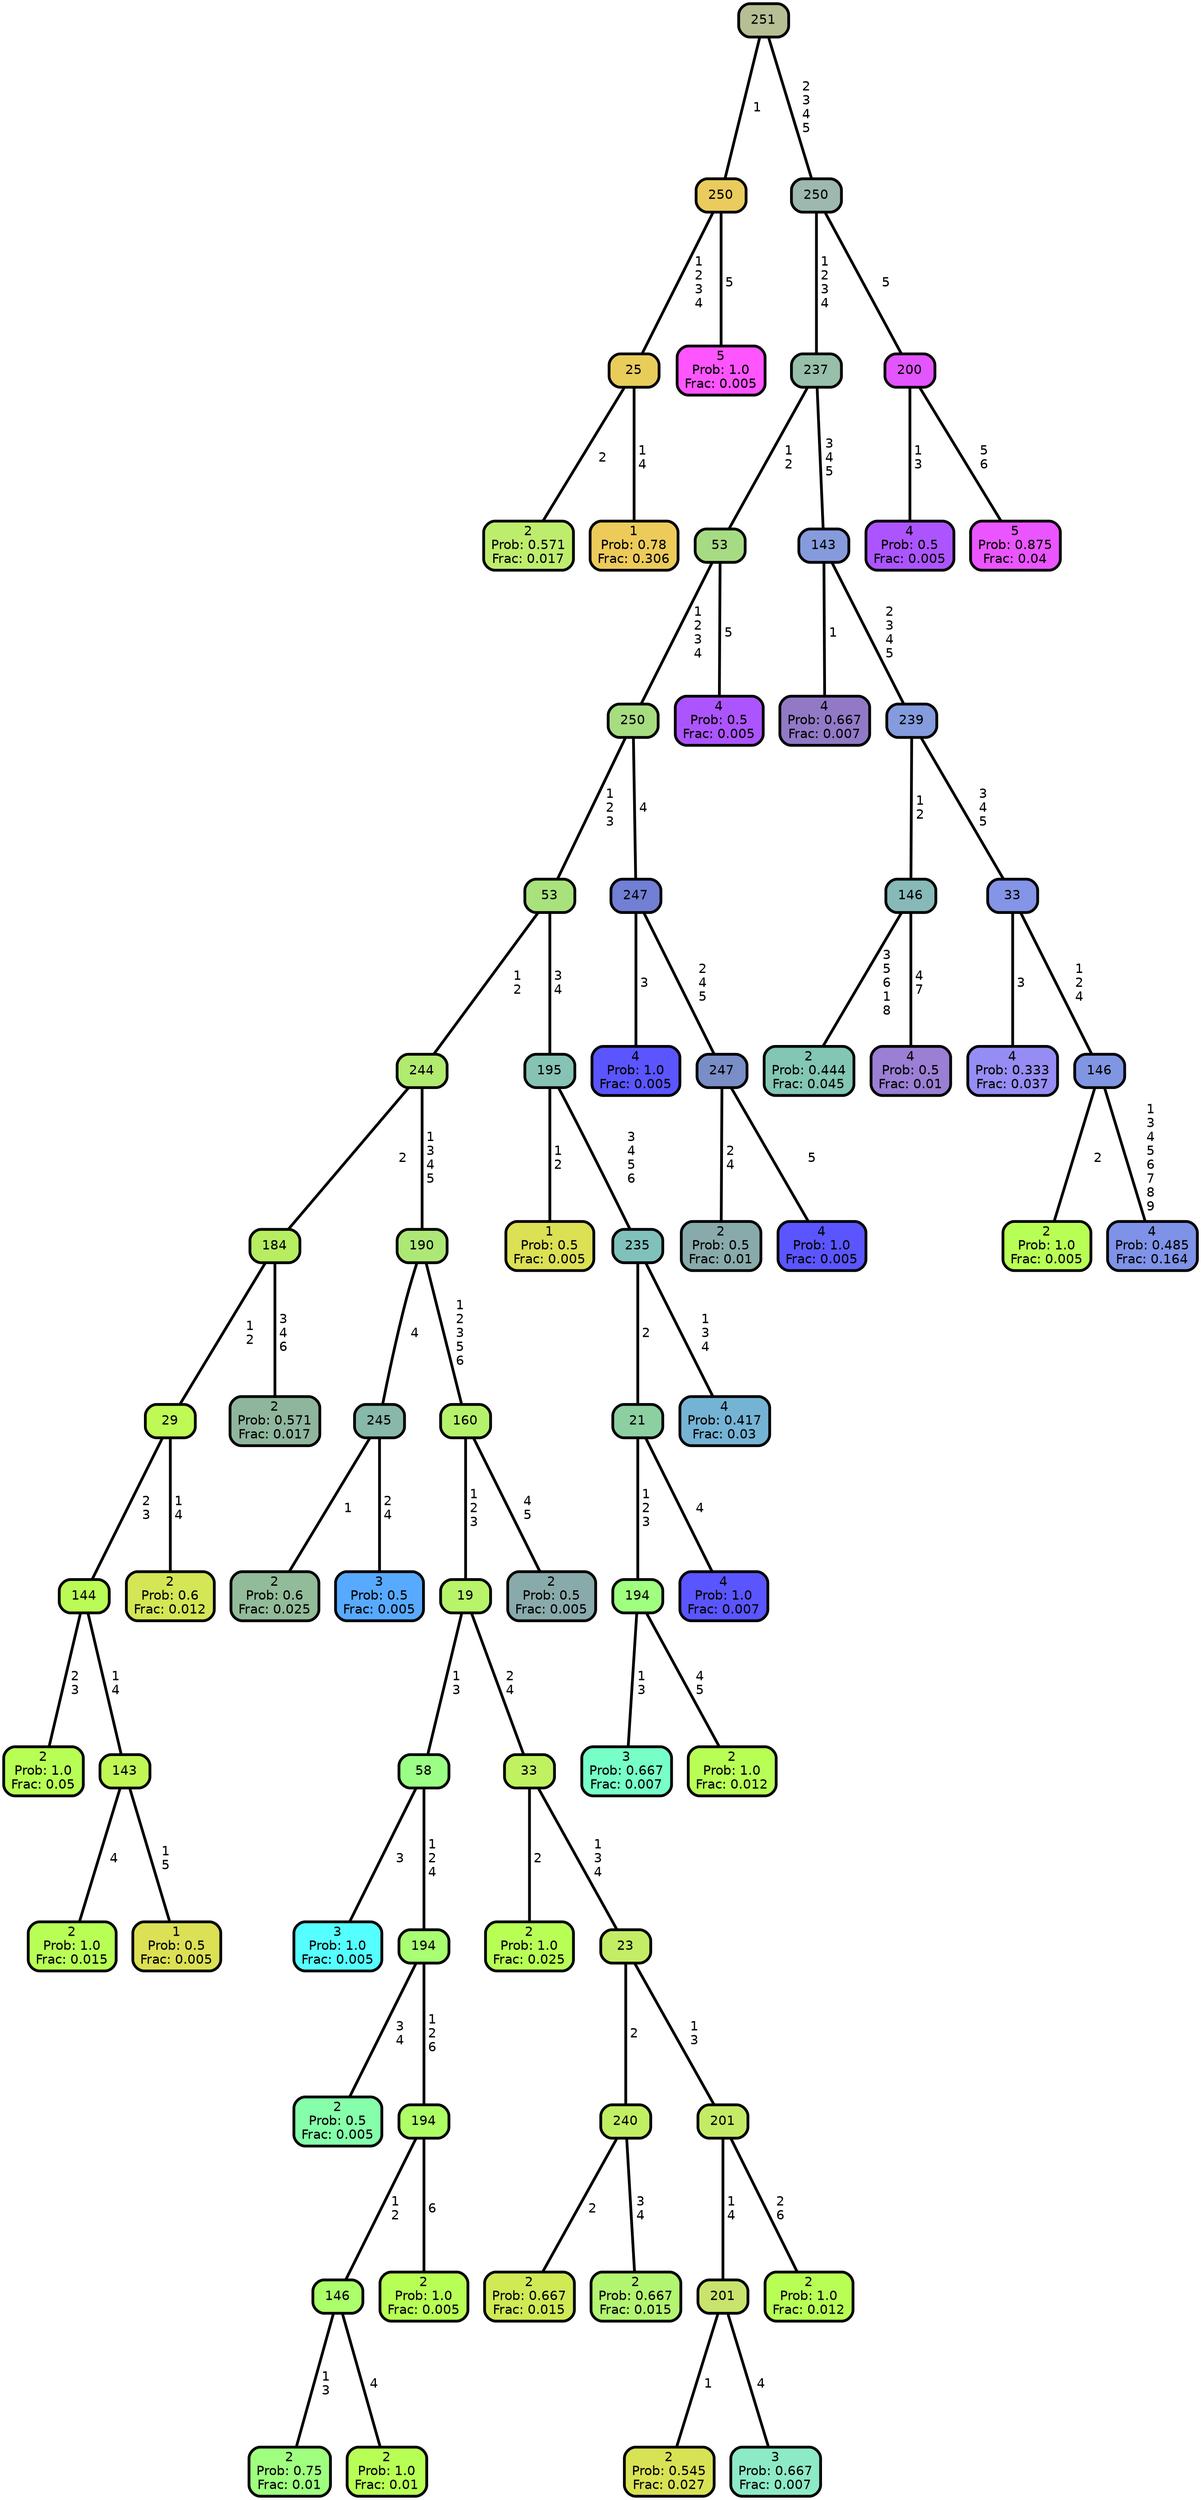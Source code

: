 graph Tree {
node [shape=box, style="filled, rounded",color="black",penwidth="3",fontcolor="black",                 fontname=helvetica] ;
graph [ranksep="0 equally", splines=straight,                 bgcolor=transparent, dpi=200] ;
edge [fontname=helvetica, color=black] ;
0 [label="2
Prob: 0.571
Frac: 0.017", fillcolor="#beed6d"] ;
1 [label="25", fillcolor="#e9cd5b"] ;
2 [label="1
Prob: 0.78
Frac: 0.306", fillcolor="#eccb5a"] ;
3 [label="250", fillcolor="#eacb5e"] ;
4 [label="5
Prob: 1.0
Frac: 0.005", fillcolor="#ff55ff"] ;
5 [label="251", fillcolor="#b6bf94"] ;
6 [label="2
Prob: 1.0
Frac: 0.05", fillcolor="#b8ff55"] ;
7 [label="144", fillcolor="#bafc55"] ;
8 [label="2
Prob: 1.0
Frac: 0.015", fillcolor="#b8ff55"] ;
9 [label="143", fillcolor="#c0f755"] ;
10 [label="1
Prob: 0.5
Frac: 0.005", fillcolor="#dbe055"] ;
11 [label="29", fillcolor="#bef955"] ;
12 [label="2
Prob: 0.6
Frac: 0.012", fillcolor="#d4e655"] ;
13 [label="184", fillcolor="#b6ed61"] ;
14 [label="2
Prob: 0.571
Frac: 0.017", fillcolor="#8fb69d"] ;
15 [label="244", fillcolor="#b0ea6f"] ;
16 [label="2
Prob: 0.6
Frac: 0.025", fillcolor="#92bb99"] ;
17 [label="245", fillcolor="#88b8aa"] ;
18 [label="3
Prob: 0.5
Frac: 0.005", fillcolor="#57aaff"] ;
19 [label="190", fillcolor="#ade877"] ;
20 [label="3
Prob: 1.0
Frac: 0.005", fillcolor="#55ffff"] ;
21 [label="58", fillcolor="#9bff85"] ;
22 [label="2
Prob: 0.5
Frac: 0.005", fillcolor="#86ffaa"] ;
23 [label="194", fillcolor="#a7ff71"] ;
24 [label="2
Prob: 0.75
Frac: 0.01", fillcolor="#9fff7f"] ;
25 [label="146", fillcolor="#abff6a"] ;
26 [label="2
Prob: 1.0
Frac: 0.01", fillcolor="#b8ff55"] ;
27 [label="194", fillcolor="#aeff66"] ;
28 [label="2
Prob: 1.0
Frac: 0.005", fillcolor="#b8ff55"] ;
29 [label="19", fillcolor="#b7f46a"] ;
30 [label="2
Prob: 1.0
Frac: 0.025", fillcolor="#b8ff55"] ;
31 [label="33", fillcolor="#c0f161"] ;
32 [label="2
Prob: 0.667
Frac: 0.015", fillcolor="#cfea55"] ;
33 [label="240", fillcolor="#c1ef63"] ;
34 [label="2
Prob: 0.667
Frac: 0.015", fillcolor="#b3f471"] ;
35 [label="23", fillcolor="#c3ed65"] ;
36 [label="2
Prob: 0.545
Frac: 0.027", fillcolor="#d8e255"] ;
37 [label="201", fillcolor="#c8e46d"] ;
38 [label="3
Prob: 0.667
Frac: 0.007", fillcolor="#8deac6"] ;
39 [label="201", fillcolor="#c4eb66"] ;
40 [label="2
Prob: 1.0
Frac: 0.012", fillcolor="#b8ff55"] ;
41 [label="160", fillcolor="#b5f26c"] ;
42 [label="2
Prob: 0.5
Frac: 0.005", fillcolor="#89aaaa"] ;
43 [label="53", fillcolor="#a9e27c"] ;
44 [label="1
Prob: 0.5
Frac: 0.005", fillcolor="#dbe055"] ;
45 [label="195", fillcolor="#87c3b4"] ;
46 [label="3
Prob: 0.667
Frac: 0.007", fillcolor="#76ffc6"] ;
47 [label="194", fillcolor="#9fff7f"] ;
48 [label="2
Prob: 1.0
Frac: 0.012", fillcolor="#b8ff55"] ;
49 [label="21", fillcolor="#8cd0a2"] ;
50 [label="4
Prob: 1.0
Frac: 0.007", fillcolor="#5a55ff"] ;
51 [label="235", fillcolor="#80c1bc"] ;
52 [label="4
Prob: 0.417
Frac: 0.03", fillcolor="#75b3d4"] ;
53 [label="250", fillcolor="#a6dd81"] ;
54 [label="4
Prob: 1.0
Frac: 0.005", fillcolor="#5a55ff"] ;
55 [label="247", fillcolor="#717fd4"] ;
56 [label="2
Prob: 0.5
Frac: 0.01", fillcolor="#89aaaa"] ;
57 [label="247", fillcolor="#798dc6"] ;
58 [label="4
Prob: 1.0
Frac: 0.005", fillcolor="#5a55ff"] ;
59 [label="53", fillcolor="#a6db83"] ;
60 [label="4
Prob: 0.5
Frac: 0.005", fillcolor="#ac55ff"] ;
61 [label="237", fillcolor="#97bfa9"] ;
62 [label="4
Prob: 0.667
Frac: 0.007", fillcolor="#9179c6"] ;
63 [label="143", fillcolor="#859bdc"] ;
64 [label="2
Prob: 0.444
Frac: 0.045", fillcolor="#82c6b3"] ;
65 [label="146", fillcolor="#87b9b9"] ;
66 [label="4
Prob: 0.5
Frac: 0.01", fillcolor="#9a7fd4"] ;
67 [label="239", fillcolor="#849cdd"] ;
68 [label="4
Prob: 0.333
Frac: 0.037", fillcolor="#958df3"] ;
69 [label="33", fillcolor="#8494e6"] ;
70 [label="2
Prob: 1.0
Frac: 0.005", fillcolor="#b8ff55"] ;
71 [label="146", fillcolor="#8096e3"] ;
72 [label="4
Prob: 0.485
Frac: 0.164", fillcolor="#7e92e7"] ;
73 [label="250", fillcolor="#9db8af"] ;
74 [label="4
Prob: 0.5
Frac: 0.005", fillcolor="#ac55ff"] ;
75 [label="200", fillcolor="#e355ff"] ;
76 [label="5
Prob: 0.875
Frac: 0.04", fillcolor="#ea55ff"] ;
1 -- 0 [label=" 2",penwidth=3] ;
1 -- 2 [label=" 1\n 4",penwidth=3] ;
3 -- 1 [label=" 1\n 2\n 3\n 4",penwidth=3] ;
3 -- 4 [label=" 5",penwidth=3] ;
5 -- 3 [label=" 1",penwidth=3] ;
5 -- 73 [label=" 2\n 3\n 4\n 5",penwidth=3] ;
7 -- 6 [label=" 2\n 3",penwidth=3] ;
7 -- 9 [label=" 1\n 4",penwidth=3] ;
9 -- 8 [label=" 4",penwidth=3] ;
9 -- 10 [label=" 1\n 5",penwidth=3] ;
11 -- 7 [label=" 2\n 3",penwidth=3] ;
11 -- 12 [label=" 1\n 4",penwidth=3] ;
13 -- 11 [label=" 1\n 2",penwidth=3] ;
13 -- 14 [label=" 3\n 4\n 6",penwidth=3] ;
15 -- 13 [label=" 2",penwidth=3] ;
15 -- 19 [label=" 1\n 3\n 4\n 5",penwidth=3] ;
17 -- 16 [label=" 1",penwidth=3] ;
17 -- 18 [label=" 2\n 4",penwidth=3] ;
19 -- 17 [label=" 4",penwidth=3] ;
19 -- 41 [label=" 1\n 2\n 3\n 5\n 6",penwidth=3] ;
21 -- 20 [label=" 3",penwidth=3] ;
21 -- 23 [label=" 1\n 2\n 4",penwidth=3] ;
23 -- 22 [label=" 3\n 4",penwidth=3] ;
23 -- 27 [label=" 1\n 2\n 6",penwidth=3] ;
25 -- 24 [label=" 1\n 3",penwidth=3] ;
25 -- 26 [label=" 4",penwidth=3] ;
27 -- 25 [label=" 1\n 2",penwidth=3] ;
27 -- 28 [label=" 6",penwidth=3] ;
29 -- 21 [label=" 1\n 3",penwidth=3] ;
29 -- 31 [label=" 2\n 4",penwidth=3] ;
31 -- 30 [label=" 2",penwidth=3] ;
31 -- 35 [label=" 1\n 3\n 4",penwidth=3] ;
33 -- 32 [label=" 2",penwidth=3] ;
33 -- 34 [label=" 3\n 4",penwidth=3] ;
35 -- 33 [label=" 2",penwidth=3] ;
35 -- 39 [label=" 1\n 3",penwidth=3] ;
37 -- 36 [label=" 1",penwidth=3] ;
37 -- 38 [label=" 4",penwidth=3] ;
39 -- 37 [label=" 1\n 4",penwidth=3] ;
39 -- 40 [label=" 2\n 6",penwidth=3] ;
41 -- 29 [label=" 1\n 2\n 3",penwidth=3] ;
41 -- 42 [label=" 4\n 5",penwidth=3] ;
43 -- 15 [label=" 1\n 2",penwidth=3] ;
43 -- 45 [label=" 3\n 4",penwidth=3] ;
45 -- 44 [label=" 1\n 2",penwidth=3] ;
45 -- 51 [label=" 3\n 4\n 5\n 6",penwidth=3] ;
47 -- 46 [label=" 1\n 3",penwidth=3] ;
47 -- 48 [label=" 4\n 5",penwidth=3] ;
49 -- 47 [label=" 1\n 2\n 3",penwidth=3] ;
49 -- 50 [label=" 4",penwidth=3] ;
51 -- 49 [label=" 2",penwidth=3] ;
51 -- 52 [label=" 1\n 3\n 4",penwidth=3] ;
53 -- 43 [label=" 1\n 2\n 3",penwidth=3] ;
53 -- 55 [label=" 4",penwidth=3] ;
55 -- 54 [label=" 3",penwidth=3] ;
55 -- 57 [label=" 2\n 4\n 5",penwidth=3] ;
57 -- 56 [label=" 2\n 4",penwidth=3] ;
57 -- 58 [label=" 5",penwidth=3] ;
59 -- 53 [label=" 1\n 2\n 3\n 4",penwidth=3] ;
59 -- 60 [label=" 5",penwidth=3] ;
61 -- 59 [label=" 1\n 2",penwidth=3] ;
61 -- 63 [label=" 3\n 4\n 5",penwidth=3] ;
63 -- 62 [label=" 1",penwidth=3] ;
63 -- 67 [label=" 2\n 3\n 4\n 5",penwidth=3] ;
65 -- 64 [label=" 3\n 5\n 6\n 1\n 8",penwidth=3] ;
65 -- 66 [label=" 4\n 7",penwidth=3] ;
67 -- 65 [label=" 1\n 2",penwidth=3] ;
67 -- 69 [label=" 3\n 4\n 5",penwidth=3] ;
69 -- 68 [label=" 3",penwidth=3] ;
69 -- 71 [label=" 1\n 2\n 4",penwidth=3] ;
71 -- 70 [label=" 2",penwidth=3] ;
71 -- 72 [label=" 1\n 3\n 4\n 5\n 6\n 7\n 8\n 9",penwidth=3] ;
73 -- 61 [label=" 1\n 2\n 3\n 4",penwidth=3] ;
73 -- 75 [label=" 5",penwidth=3] ;
75 -- 74 [label=" 1\n 3",penwidth=3] ;
75 -- 76 [label=" 5\n 6",penwidth=3] ;
{rank = same;}}